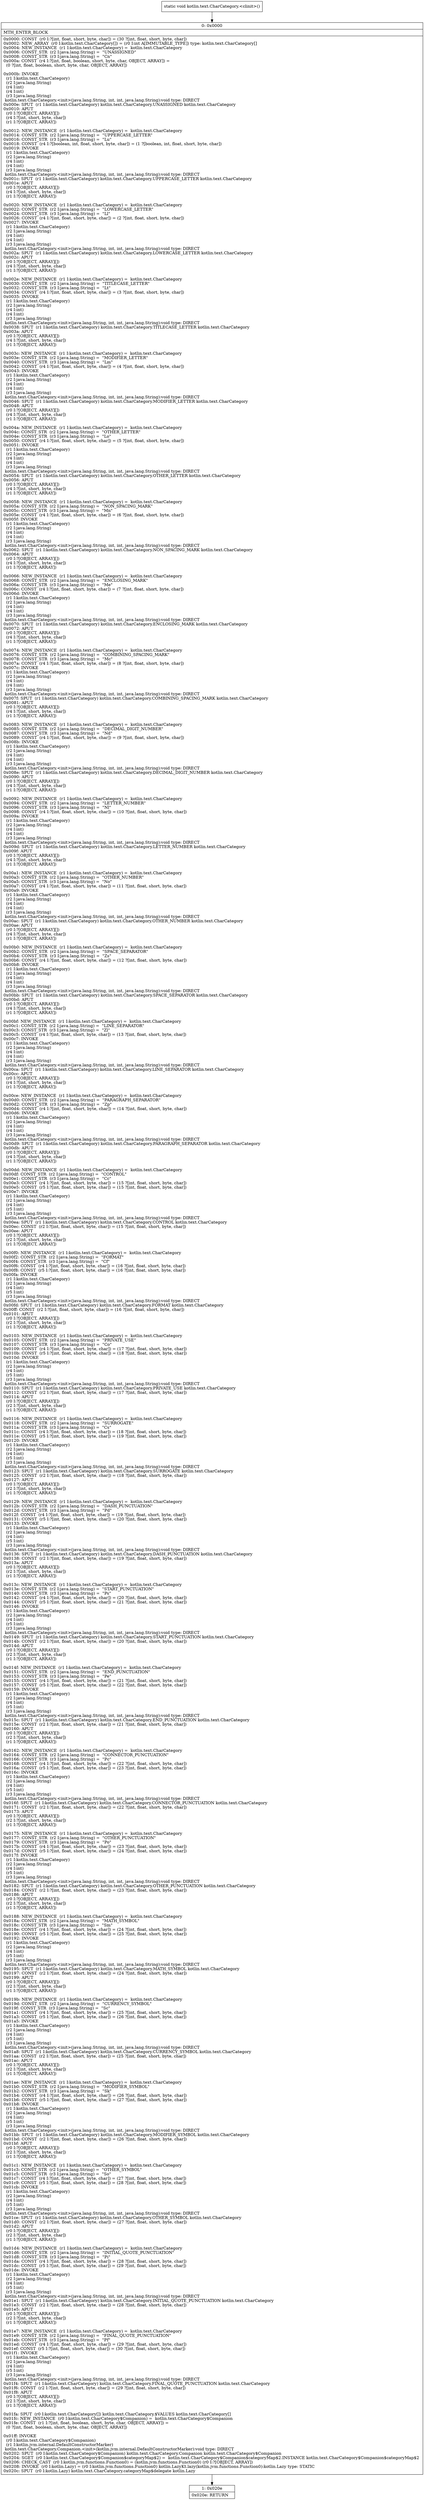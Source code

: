 digraph "CFG forkotlin.text.CharCategory.\<clinit\>()V" {
Node_0 [shape=record,label="{0\:\ 0x0000|MTH_ENTER_BLOCK\l|0x0000: CONST  (r0 I:?[int, float, short, byte, char]) = (30 ?[int, float, short, byte, char]) \l0x0002: NEW_ARRAY  (r0 I:kotlin.text.CharCategory[]) = (r0 I:int A[IMMUTABLE_TYPE]) type: kotlin.text.CharCategory[] \l0x0004: NEW_INSTANCE  (r1 I:kotlin.text.CharCategory) =  kotlin.text.CharCategory \l0x0006: CONST_STR  (r2 I:java.lang.String) =  \"UNASSIGNED\" \l0x0008: CONST_STR  (r3 I:java.lang.String) =  \"Cn\" \l0x000a: CONST  (r4 I:?[int, float, boolean, short, byte, char, OBJECT, ARRAY]) = \l  (0 ?[int, float, boolean, short, byte, char, OBJECT, ARRAY])\l \l0x000b: INVOKE  \l  (r1 I:kotlin.text.CharCategory)\l  (r2 I:java.lang.String)\l  (r4 I:int)\l  (r4 I:int)\l  (r3 I:java.lang.String)\l kotlin.text.CharCategory.\<init\>(java.lang.String, int, int, java.lang.String):void type: DIRECT \l0x000e: SPUT  (r1 I:kotlin.text.CharCategory) kotlin.text.CharCategory.UNASSIGNED kotlin.text.CharCategory \l0x0010: APUT  \l  (r0 I:?[OBJECT, ARRAY][])\l  (r4 I:?[int, short, byte, char])\l  (r1 I:?[OBJECT, ARRAY])\l \l0x0012: NEW_INSTANCE  (r1 I:kotlin.text.CharCategory) =  kotlin.text.CharCategory \l0x0014: CONST_STR  (r2 I:java.lang.String) =  \"UPPERCASE_LETTER\" \l0x0016: CONST_STR  (r3 I:java.lang.String) =  \"Lu\" \l0x0018: CONST  (r4 I:?[boolean, int, float, short, byte, char]) = (1 ?[boolean, int, float, short, byte, char]) \l0x0019: INVOKE  \l  (r1 I:kotlin.text.CharCategory)\l  (r2 I:java.lang.String)\l  (r4 I:int)\l  (r4 I:int)\l  (r3 I:java.lang.String)\l kotlin.text.CharCategory.\<init\>(java.lang.String, int, int, java.lang.String):void type: DIRECT \l0x001c: SPUT  (r1 I:kotlin.text.CharCategory) kotlin.text.CharCategory.UPPERCASE_LETTER kotlin.text.CharCategory \l0x001e: APUT  \l  (r0 I:?[OBJECT, ARRAY][])\l  (r4 I:?[int, short, byte, char])\l  (r1 I:?[OBJECT, ARRAY])\l \l0x0020: NEW_INSTANCE  (r1 I:kotlin.text.CharCategory) =  kotlin.text.CharCategory \l0x0022: CONST_STR  (r2 I:java.lang.String) =  \"LOWERCASE_LETTER\" \l0x0024: CONST_STR  (r3 I:java.lang.String) =  \"Ll\" \l0x0026: CONST  (r4 I:?[int, float, short, byte, char]) = (2 ?[int, float, short, byte, char]) \l0x0027: INVOKE  \l  (r1 I:kotlin.text.CharCategory)\l  (r2 I:java.lang.String)\l  (r4 I:int)\l  (r4 I:int)\l  (r3 I:java.lang.String)\l kotlin.text.CharCategory.\<init\>(java.lang.String, int, int, java.lang.String):void type: DIRECT \l0x002a: SPUT  (r1 I:kotlin.text.CharCategory) kotlin.text.CharCategory.LOWERCASE_LETTER kotlin.text.CharCategory \l0x002c: APUT  \l  (r0 I:?[OBJECT, ARRAY][])\l  (r4 I:?[int, short, byte, char])\l  (r1 I:?[OBJECT, ARRAY])\l \l0x002e: NEW_INSTANCE  (r1 I:kotlin.text.CharCategory) =  kotlin.text.CharCategory \l0x0030: CONST_STR  (r2 I:java.lang.String) =  \"TITLECASE_LETTER\" \l0x0032: CONST_STR  (r3 I:java.lang.String) =  \"Lt\" \l0x0034: CONST  (r4 I:?[int, float, short, byte, char]) = (3 ?[int, float, short, byte, char]) \l0x0035: INVOKE  \l  (r1 I:kotlin.text.CharCategory)\l  (r2 I:java.lang.String)\l  (r4 I:int)\l  (r4 I:int)\l  (r3 I:java.lang.String)\l kotlin.text.CharCategory.\<init\>(java.lang.String, int, int, java.lang.String):void type: DIRECT \l0x0038: SPUT  (r1 I:kotlin.text.CharCategory) kotlin.text.CharCategory.TITLECASE_LETTER kotlin.text.CharCategory \l0x003a: APUT  \l  (r0 I:?[OBJECT, ARRAY][])\l  (r4 I:?[int, short, byte, char])\l  (r1 I:?[OBJECT, ARRAY])\l \l0x003c: NEW_INSTANCE  (r1 I:kotlin.text.CharCategory) =  kotlin.text.CharCategory \l0x003e: CONST_STR  (r2 I:java.lang.String) =  \"MODIFIER_LETTER\" \l0x0040: CONST_STR  (r3 I:java.lang.String) =  \"Lm\" \l0x0042: CONST  (r4 I:?[int, float, short, byte, char]) = (4 ?[int, float, short, byte, char]) \l0x0043: INVOKE  \l  (r1 I:kotlin.text.CharCategory)\l  (r2 I:java.lang.String)\l  (r4 I:int)\l  (r4 I:int)\l  (r3 I:java.lang.String)\l kotlin.text.CharCategory.\<init\>(java.lang.String, int, int, java.lang.String):void type: DIRECT \l0x0046: SPUT  (r1 I:kotlin.text.CharCategory) kotlin.text.CharCategory.MODIFIER_LETTER kotlin.text.CharCategory \l0x0048: APUT  \l  (r0 I:?[OBJECT, ARRAY][])\l  (r4 I:?[int, short, byte, char])\l  (r1 I:?[OBJECT, ARRAY])\l \l0x004a: NEW_INSTANCE  (r1 I:kotlin.text.CharCategory) =  kotlin.text.CharCategory \l0x004c: CONST_STR  (r2 I:java.lang.String) =  \"OTHER_LETTER\" \l0x004e: CONST_STR  (r3 I:java.lang.String) =  \"Lo\" \l0x0050: CONST  (r4 I:?[int, float, short, byte, char]) = (5 ?[int, float, short, byte, char]) \l0x0051: INVOKE  \l  (r1 I:kotlin.text.CharCategory)\l  (r2 I:java.lang.String)\l  (r4 I:int)\l  (r4 I:int)\l  (r3 I:java.lang.String)\l kotlin.text.CharCategory.\<init\>(java.lang.String, int, int, java.lang.String):void type: DIRECT \l0x0054: SPUT  (r1 I:kotlin.text.CharCategory) kotlin.text.CharCategory.OTHER_LETTER kotlin.text.CharCategory \l0x0056: APUT  \l  (r0 I:?[OBJECT, ARRAY][])\l  (r4 I:?[int, short, byte, char])\l  (r1 I:?[OBJECT, ARRAY])\l \l0x0058: NEW_INSTANCE  (r1 I:kotlin.text.CharCategory) =  kotlin.text.CharCategory \l0x005a: CONST_STR  (r2 I:java.lang.String) =  \"NON_SPACING_MARK\" \l0x005c: CONST_STR  (r3 I:java.lang.String) =  \"Mn\" \l0x005e: CONST  (r4 I:?[int, float, short, byte, char]) = (6 ?[int, float, short, byte, char]) \l0x005f: INVOKE  \l  (r1 I:kotlin.text.CharCategory)\l  (r2 I:java.lang.String)\l  (r4 I:int)\l  (r4 I:int)\l  (r3 I:java.lang.String)\l kotlin.text.CharCategory.\<init\>(java.lang.String, int, int, java.lang.String):void type: DIRECT \l0x0062: SPUT  (r1 I:kotlin.text.CharCategory) kotlin.text.CharCategory.NON_SPACING_MARK kotlin.text.CharCategory \l0x0064: APUT  \l  (r0 I:?[OBJECT, ARRAY][])\l  (r4 I:?[int, short, byte, char])\l  (r1 I:?[OBJECT, ARRAY])\l \l0x0066: NEW_INSTANCE  (r1 I:kotlin.text.CharCategory) =  kotlin.text.CharCategory \l0x0068: CONST_STR  (r2 I:java.lang.String) =  \"ENCLOSING_MARK\" \l0x006a: CONST_STR  (r3 I:java.lang.String) =  \"Me\" \l0x006c: CONST  (r4 I:?[int, float, short, byte, char]) = (7 ?[int, float, short, byte, char]) \l0x006d: INVOKE  \l  (r1 I:kotlin.text.CharCategory)\l  (r2 I:java.lang.String)\l  (r4 I:int)\l  (r4 I:int)\l  (r3 I:java.lang.String)\l kotlin.text.CharCategory.\<init\>(java.lang.String, int, int, java.lang.String):void type: DIRECT \l0x0070: SPUT  (r1 I:kotlin.text.CharCategory) kotlin.text.CharCategory.ENCLOSING_MARK kotlin.text.CharCategory \l0x0072: APUT  \l  (r0 I:?[OBJECT, ARRAY][])\l  (r4 I:?[int, short, byte, char])\l  (r1 I:?[OBJECT, ARRAY])\l \l0x0074: NEW_INSTANCE  (r1 I:kotlin.text.CharCategory) =  kotlin.text.CharCategory \l0x0076: CONST_STR  (r2 I:java.lang.String) =  \"COMBINING_SPACING_MARK\" \l0x0078: CONST_STR  (r3 I:java.lang.String) =  \"Mc\" \l0x007a: CONST  (r4 I:?[int, float, short, byte, char]) = (8 ?[int, float, short, byte, char]) \l0x007c: INVOKE  \l  (r1 I:kotlin.text.CharCategory)\l  (r2 I:java.lang.String)\l  (r4 I:int)\l  (r4 I:int)\l  (r3 I:java.lang.String)\l kotlin.text.CharCategory.\<init\>(java.lang.String, int, int, java.lang.String):void type: DIRECT \l0x007f: SPUT  (r1 I:kotlin.text.CharCategory) kotlin.text.CharCategory.COMBINING_SPACING_MARK kotlin.text.CharCategory \l0x0081: APUT  \l  (r0 I:?[OBJECT, ARRAY][])\l  (r4 I:?[int, short, byte, char])\l  (r1 I:?[OBJECT, ARRAY])\l \l0x0083: NEW_INSTANCE  (r1 I:kotlin.text.CharCategory) =  kotlin.text.CharCategory \l0x0085: CONST_STR  (r2 I:java.lang.String) =  \"DECIMAL_DIGIT_NUMBER\" \l0x0087: CONST_STR  (r3 I:java.lang.String) =  \"Nd\" \l0x0089: CONST  (r4 I:?[int, float, short, byte, char]) = (9 ?[int, float, short, byte, char]) \l0x008b: INVOKE  \l  (r1 I:kotlin.text.CharCategory)\l  (r2 I:java.lang.String)\l  (r4 I:int)\l  (r4 I:int)\l  (r3 I:java.lang.String)\l kotlin.text.CharCategory.\<init\>(java.lang.String, int, int, java.lang.String):void type: DIRECT \l0x008e: SPUT  (r1 I:kotlin.text.CharCategory) kotlin.text.CharCategory.DECIMAL_DIGIT_NUMBER kotlin.text.CharCategory \l0x0090: APUT  \l  (r0 I:?[OBJECT, ARRAY][])\l  (r4 I:?[int, short, byte, char])\l  (r1 I:?[OBJECT, ARRAY])\l \l0x0092: NEW_INSTANCE  (r1 I:kotlin.text.CharCategory) =  kotlin.text.CharCategory \l0x0094: CONST_STR  (r2 I:java.lang.String) =  \"LETTER_NUMBER\" \l0x0096: CONST_STR  (r3 I:java.lang.String) =  \"Nl\" \l0x0098: CONST  (r4 I:?[int, float, short, byte, char]) = (10 ?[int, float, short, byte, char]) \l0x009a: INVOKE  \l  (r1 I:kotlin.text.CharCategory)\l  (r2 I:java.lang.String)\l  (r4 I:int)\l  (r4 I:int)\l  (r3 I:java.lang.String)\l kotlin.text.CharCategory.\<init\>(java.lang.String, int, int, java.lang.String):void type: DIRECT \l0x009d: SPUT  (r1 I:kotlin.text.CharCategory) kotlin.text.CharCategory.LETTER_NUMBER kotlin.text.CharCategory \l0x009f: APUT  \l  (r0 I:?[OBJECT, ARRAY][])\l  (r4 I:?[int, short, byte, char])\l  (r1 I:?[OBJECT, ARRAY])\l \l0x00a1: NEW_INSTANCE  (r1 I:kotlin.text.CharCategory) =  kotlin.text.CharCategory \l0x00a3: CONST_STR  (r2 I:java.lang.String) =  \"OTHER_NUMBER\" \l0x00a5: CONST_STR  (r3 I:java.lang.String) =  \"No\" \l0x00a7: CONST  (r4 I:?[int, float, short, byte, char]) = (11 ?[int, float, short, byte, char]) \l0x00a9: INVOKE  \l  (r1 I:kotlin.text.CharCategory)\l  (r2 I:java.lang.String)\l  (r4 I:int)\l  (r4 I:int)\l  (r3 I:java.lang.String)\l kotlin.text.CharCategory.\<init\>(java.lang.String, int, int, java.lang.String):void type: DIRECT \l0x00ac: SPUT  (r1 I:kotlin.text.CharCategory) kotlin.text.CharCategory.OTHER_NUMBER kotlin.text.CharCategory \l0x00ae: APUT  \l  (r0 I:?[OBJECT, ARRAY][])\l  (r4 I:?[int, short, byte, char])\l  (r1 I:?[OBJECT, ARRAY])\l \l0x00b0: NEW_INSTANCE  (r1 I:kotlin.text.CharCategory) =  kotlin.text.CharCategory \l0x00b2: CONST_STR  (r2 I:java.lang.String) =  \"SPACE_SEPARATOR\" \l0x00b4: CONST_STR  (r3 I:java.lang.String) =  \"Zs\" \l0x00b6: CONST  (r4 I:?[int, float, short, byte, char]) = (12 ?[int, float, short, byte, char]) \l0x00b8: INVOKE  \l  (r1 I:kotlin.text.CharCategory)\l  (r2 I:java.lang.String)\l  (r4 I:int)\l  (r4 I:int)\l  (r3 I:java.lang.String)\l kotlin.text.CharCategory.\<init\>(java.lang.String, int, int, java.lang.String):void type: DIRECT \l0x00bb: SPUT  (r1 I:kotlin.text.CharCategory) kotlin.text.CharCategory.SPACE_SEPARATOR kotlin.text.CharCategory \l0x00bd: APUT  \l  (r0 I:?[OBJECT, ARRAY][])\l  (r4 I:?[int, short, byte, char])\l  (r1 I:?[OBJECT, ARRAY])\l \l0x00bf: NEW_INSTANCE  (r1 I:kotlin.text.CharCategory) =  kotlin.text.CharCategory \l0x00c1: CONST_STR  (r2 I:java.lang.String) =  \"LINE_SEPARATOR\" \l0x00c3: CONST_STR  (r3 I:java.lang.String) =  \"Zl\" \l0x00c5: CONST  (r4 I:?[int, float, short, byte, char]) = (13 ?[int, float, short, byte, char]) \l0x00c7: INVOKE  \l  (r1 I:kotlin.text.CharCategory)\l  (r2 I:java.lang.String)\l  (r4 I:int)\l  (r4 I:int)\l  (r3 I:java.lang.String)\l kotlin.text.CharCategory.\<init\>(java.lang.String, int, int, java.lang.String):void type: DIRECT \l0x00ca: SPUT  (r1 I:kotlin.text.CharCategory) kotlin.text.CharCategory.LINE_SEPARATOR kotlin.text.CharCategory \l0x00cc: APUT  \l  (r0 I:?[OBJECT, ARRAY][])\l  (r4 I:?[int, short, byte, char])\l  (r1 I:?[OBJECT, ARRAY])\l \l0x00ce: NEW_INSTANCE  (r1 I:kotlin.text.CharCategory) =  kotlin.text.CharCategory \l0x00d0: CONST_STR  (r2 I:java.lang.String) =  \"PARAGRAPH_SEPARATOR\" \l0x00d2: CONST_STR  (r3 I:java.lang.String) =  \"Zp\" \l0x00d4: CONST  (r4 I:?[int, float, short, byte, char]) = (14 ?[int, float, short, byte, char]) \l0x00d6: INVOKE  \l  (r1 I:kotlin.text.CharCategory)\l  (r2 I:java.lang.String)\l  (r4 I:int)\l  (r4 I:int)\l  (r3 I:java.lang.String)\l kotlin.text.CharCategory.\<init\>(java.lang.String, int, int, java.lang.String):void type: DIRECT \l0x00d9: SPUT  (r1 I:kotlin.text.CharCategory) kotlin.text.CharCategory.PARAGRAPH_SEPARATOR kotlin.text.CharCategory \l0x00db: APUT  \l  (r0 I:?[OBJECT, ARRAY][])\l  (r4 I:?[int, short, byte, char])\l  (r1 I:?[OBJECT, ARRAY])\l \l0x00dd: NEW_INSTANCE  (r1 I:kotlin.text.CharCategory) =  kotlin.text.CharCategory \l0x00df: CONST_STR  (r2 I:java.lang.String) =  \"CONTROL\" \l0x00e1: CONST_STR  (r3 I:java.lang.String) =  \"Cc\" \l0x00e3: CONST  (r4 I:?[int, float, short, byte, char]) = (15 ?[int, float, short, byte, char]) \l0x00e5: CONST  (r5 I:?[int, float, short, byte, char]) = (15 ?[int, float, short, byte, char]) \l0x00e7: INVOKE  \l  (r1 I:kotlin.text.CharCategory)\l  (r2 I:java.lang.String)\l  (r4 I:int)\l  (r5 I:int)\l  (r3 I:java.lang.String)\l kotlin.text.CharCategory.\<init\>(java.lang.String, int, int, java.lang.String):void type: DIRECT \l0x00ea: SPUT  (r1 I:kotlin.text.CharCategory) kotlin.text.CharCategory.CONTROL kotlin.text.CharCategory \l0x00ec: CONST  (r2 I:?[int, float, short, byte, char]) = (15 ?[int, float, short, byte, char]) \l0x00ee: APUT  \l  (r0 I:?[OBJECT, ARRAY][])\l  (r2 I:?[int, short, byte, char])\l  (r1 I:?[OBJECT, ARRAY])\l \l0x00f0: NEW_INSTANCE  (r1 I:kotlin.text.CharCategory) =  kotlin.text.CharCategory \l0x00f2: CONST_STR  (r2 I:java.lang.String) =  \"FORMAT\" \l0x00f4: CONST_STR  (r3 I:java.lang.String) =  \"Cf\" \l0x00f6: CONST  (r4 I:?[int, float, short, byte, char]) = (16 ?[int, float, short, byte, char]) \l0x00f8: CONST  (r5 I:?[int, float, short, byte, char]) = (16 ?[int, float, short, byte, char]) \l0x00fa: INVOKE  \l  (r1 I:kotlin.text.CharCategory)\l  (r2 I:java.lang.String)\l  (r4 I:int)\l  (r5 I:int)\l  (r3 I:java.lang.String)\l kotlin.text.CharCategory.\<init\>(java.lang.String, int, int, java.lang.String):void type: DIRECT \l0x00fd: SPUT  (r1 I:kotlin.text.CharCategory) kotlin.text.CharCategory.FORMAT kotlin.text.CharCategory \l0x00ff: CONST  (r2 I:?[int, float, short, byte, char]) = (16 ?[int, float, short, byte, char]) \l0x0101: APUT  \l  (r0 I:?[OBJECT, ARRAY][])\l  (r2 I:?[int, short, byte, char])\l  (r1 I:?[OBJECT, ARRAY])\l \l0x0103: NEW_INSTANCE  (r1 I:kotlin.text.CharCategory) =  kotlin.text.CharCategory \l0x0105: CONST_STR  (r2 I:java.lang.String) =  \"PRIVATE_USE\" \l0x0107: CONST_STR  (r3 I:java.lang.String) =  \"Co\" \l0x0109: CONST  (r4 I:?[int, float, short, byte, char]) = (17 ?[int, float, short, byte, char]) \l0x010b: CONST  (r5 I:?[int, float, short, byte, char]) = (18 ?[int, float, short, byte, char]) \l0x010d: INVOKE  \l  (r1 I:kotlin.text.CharCategory)\l  (r2 I:java.lang.String)\l  (r4 I:int)\l  (r5 I:int)\l  (r3 I:java.lang.String)\l kotlin.text.CharCategory.\<init\>(java.lang.String, int, int, java.lang.String):void type: DIRECT \l0x0110: SPUT  (r1 I:kotlin.text.CharCategory) kotlin.text.CharCategory.PRIVATE_USE kotlin.text.CharCategory \l0x0112: CONST  (r2 I:?[int, float, short, byte, char]) = (17 ?[int, float, short, byte, char]) \l0x0114: APUT  \l  (r0 I:?[OBJECT, ARRAY][])\l  (r2 I:?[int, short, byte, char])\l  (r1 I:?[OBJECT, ARRAY])\l \l0x0116: NEW_INSTANCE  (r1 I:kotlin.text.CharCategory) =  kotlin.text.CharCategory \l0x0118: CONST_STR  (r2 I:java.lang.String) =  \"SURROGATE\" \l0x011a: CONST_STR  (r3 I:java.lang.String) =  \"Cs\" \l0x011c: CONST  (r4 I:?[int, float, short, byte, char]) = (18 ?[int, float, short, byte, char]) \l0x011e: CONST  (r5 I:?[int, float, short, byte, char]) = (19 ?[int, float, short, byte, char]) \l0x0120: INVOKE  \l  (r1 I:kotlin.text.CharCategory)\l  (r2 I:java.lang.String)\l  (r4 I:int)\l  (r5 I:int)\l  (r3 I:java.lang.String)\l kotlin.text.CharCategory.\<init\>(java.lang.String, int, int, java.lang.String):void type: DIRECT \l0x0123: SPUT  (r1 I:kotlin.text.CharCategory) kotlin.text.CharCategory.SURROGATE kotlin.text.CharCategory \l0x0125: CONST  (r2 I:?[int, float, short, byte, char]) = (18 ?[int, float, short, byte, char]) \l0x0127: APUT  \l  (r0 I:?[OBJECT, ARRAY][])\l  (r2 I:?[int, short, byte, char])\l  (r1 I:?[OBJECT, ARRAY])\l \l0x0129: NEW_INSTANCE  (r1 I:kotlin.text.CharCategory) =  kotlin.text.CharCategory \l0x012b: CONST_STR  (r2 I:java.lang.String) =  \"DASH_PUNCTUATION\" \l0x012d: CONST_STR  (r3 I:java.lang.String) =  \"Pd\" \l0x012f: CONST  (r4 I:?[int, float, short, byte, char]) = (19 ?[int, float, short, byte, char]) \l0x0131: CONST  (r5 I:?[int, float, short, byte, char]) = (20 ?[int, float, short, byte, char]) \l0x0133: INVOKE  \l  (r1 I:kotlin.text.CharCategory)\l  (r2 I:java.lang.String)\l  (r4 I:int)\l  (r5 I:int)\l  (r3 I:java.lang.String)\l kotlin.text.CharCategory.\<init\>(java.lang.String, int, int, java.lang.String):void type: DIRECT \l0x0136: SPUT  (r1 I:kotlin.text.CharCategory) kotlin.text.CharCategory.DASH_PUNCTUATION kotlin.text.CharCategory \l0x0138: CONST  (r2 I:?[int, float, short, byte, char]) = (19 ?[int, float, short, byte, char]) \l0x013a: APUT  \l  (r0 I:?[OBJECT, ARRAY][])\l  (r2 I:?[int, short, byte, char])\l  (r1 I:?[OBJECT, ARRAY])\l \l0x013c: NEW_INSTANCE  (r1 I:kotlin.text.CharCategory) =  kotlin.text.CharCategory \l0x013e: CONST_STR  (r2 I:java.lang.String) =  \"START_PUNCTUATION\" \l0x0140: CONST_STR  (r3 I:java.lang.String) =  \"Ps\" \l0x0142: CONST  (r4 I:?[int, float, short, byte, char]) = (20 ?[int, float, short, byte, char]) \l0x0144: CONST  (r5 I:?[int, float, short, byte, char]) = (21 ?[int, float, short, byte, char]) \l0x0146: INVOKE  \l  (r1 I:kotlin.text.CharCategory)\l  (r2 I:java.lang.String)\l  (r4 I:int)\l  (r5 I:int)\l  (r3 I:java.lang.String)\l kotlin.text.CharCategory.\<init\>(java.lang.String, int, int, java.lang.String):void type: DIRECT \l0x0149: SPUT  (r1 I:kotlin.text.CharCategory) kotlin.text.CharCategory.START_PUNCTUATION kotlin.text.CharCategory \l0x014b: CONST  (r2 I:?[int, float, short, byte, char]) = (20 ?[int, float, short, byte, char]) \l0x014d: APUT  \l  (r0 I:?[OBJECT, ARRAY][])\l  (r2 I:?[int, short, byte, char])\l  (r1 I:?[OBJECT, ARRAY])\l \l0x014f: NEW_INSTANCE  (r1 I:kotlin.text.CharCategory) =  kotlin.text.CharCategory \l0x0151: CONST_STR  (r2 I:java.lang.String) =  \"END_PUNCTUATION\" \l0x0153: CONST_STR  (r3 I:java.lang.String) =  \"Pe\" \l0x0155: CONST  (r4 I:?[int, float, short, byte, char]) = (21 ?[int, float, short, byte, char]) \l0x0157: CONST  (r5 I:?[int, float, short, byte, char]) = (22 ?[int, float, short, byte, char]) \l0x0159: INVOKE  \l  (r1 I:kotlin.text.CharCategory)\l  (r2 I:java.lang.String)\l  (r4 I:int)\l  (r5 I:int)\l  (r3 I:java.lang.String)\l kotlin.text.CharCategory.\<init\>(java.lang.String, int, int, java.lang.String):void type: DIRECT \l0x015c: SPUT  (r1 I:kotlin.text.CharCategory) kotlin.text.CharCategory.END_PUNCTUATION kotlin.text.CharCategory \l0x015e: CONST  (r2 I:?[int, float, short, byte, char]) = (21 ?[int, float, short, byte, char]) \l0x0160: APUT  \l  (r0 I:?[OBJECT, ARRAY][])\l  (r2 I:?[int, short, byte, char])\l  (r1 I:?[OBJECT, ARRAY])\l \l0x0162: NEW_INSTANCE  (r1 I:kotlin.text.CharCategory) =  kotlin.text.CharCategory \l0x0164: CONST_STR  (r2 I:java.lang.String) =  \"CONNECTOR_PUNCTUATION\" \l0x0166: CONST_STR  (r3 I:java.lang.String) =  \"Pc\" \l0x0168: CONST  (r4 I:?[int, float, short, byte, char]) = (22 ?[int, float, short, byte, char]) \l0x016a: CONST  (r5 I:?[int, float, short, byte, char]) = (23 ?[int, float, short, byte, char]) \l0x016c: INVOKE  \l  (r1 I:kotlin.text.CharCategory)\l  (r2 I:java.lang.String)\l  (r4 I:int)\l  (r5 I:int)\l  (r3 I:java.lang.String)\l kotlin.text.CharCategory.\<init\>(java.lang.String, int, int, java.lang.String):void type: DIRECT \l0x016f: SPUT  (r1 I:kotlin.text.CharCategory) kotlin.text.CharCategory.CONNECTOR_PUNCTUATION kotlin.text.CharCategory \l0x0171: CONST  (r2 I:?[int, float, short, byte, char]) = (22 ?[int, float, short, byte, char]) \l0x0173: APUT  \l  (r0 I:?[OBJECT, ARRAY][])\l  (r2 I:?[int, short, byte, char])\l  (r1 I:?[OBJECT, ARRAY])\l \l0x0175: NEW_INSTANCE  (r1 I:kotlin.text.CharCategory) =  kotlin.text.CharCategory \l0x0177: CONST_STR  (r2 I:java.lang.String) =  \"OTHER_PUNCTUATION\" \l0x0179: CONST_STR  (r3 I:java.lang.String) =  \"Po\" \l0x017b: CONST  (r4 I:?[int, float, short, byte, char]) = (23 ?[int, float, short, byte, char]) \l0x017d: CONST  (r5 I:?[int, float, short, byte, char]) = (24 ?[int, float, short, byte, char]) \l0x017f: INVOKE  \l  (r1 I:kotlin.text.CharCategory)\l  (r2 I:java.lang.String)\l  (r4 I:int)\l  (r5 I:int)\l  (r3 I:java.lang.String)\l kotlin.text.CharCategory.\<init\>(java.lang.String, int, int, java.lang.String):void type: DIRECT \l0x0182: SPUT  (r1 I:kotlin.text.CharCategory) kotlin.text.CharCategory.OTHER_PUNCTUATION kotlin.text.CharCategory \l0x0184: CONST  (r2 I:?[int, float, short, byte, char]) = (23 ?[int, float, short, byte, char]) \l0x0186: APUT  \l  (r0 I:?[OBJECT, ARRAY][])\l  (r2 I:?[int, short, byte, char])\l  (r1 I:?[OBJECT, ARRAY])\l \l0x0188: NEW_INSTANCE  (r1 I:kotlin.text.CharCategory) =  kotlin.text.CharCategory \l0x018a: CONST_STR  (r2 I:java.lang.String) =  \"MATH_SYMBOL\" \l0x018c: CONST_STR  (r3 I:java.lang.String) =  \"Sm\" \l0x018e: CONST  (r4 I:?[int, float, short, byte, char]) = (24 ?[int, float, short, byte, char]) \l0x0190: CONST  (r5 I:?[int, float, short, byte, char]) = (25 ?[int, float, short, byte, char]) \l0x0192: INVOKE  \l  (r1 I:kotlin.text.CharCategory)\l  (r2 I:java.lang.String)\l  (r4 I:int)\l  (r5 I:int)\l  (r3 I:java.lang.String)\l kotlin.text.CharCategory.\<init\>(java.lang.String, int, int, java.lang.String):void type: DIRECT \l0x0195: SPUT  (r1 I:kotlin.text.CharCategory) kotlin.text.CharCategory.MATH_SYMBOL kotlin.text.CharCategory \l0x0197: CONST  (r2 I:?[int, float, short, byte, char]) = (24 ?[int, float, short, byte, char]) \l0x0199: APUT  \l  (r0 I:?[OBJECT, ARRAY][])\l  (r2 I:?[int, short, byte, char])\l  (r1 I:?[OBJECT, ARRAY])\l \l0x019b: NEW_INSTANCE  (r1 I:kotlin.text.CharCategory) =  kotlin.text.CharCategory \l0x019d: CONST_STR  (r2 I:java.lang.String) =  \"CURRENCY_SYMBOL\" \l0x019f: CONST_STR  (r3 I:java.lang.String) =  \"Sc\" \l0x01a1: CONST  (r4 I:?[int, float, short, byte, char]) = (25 ?[int, float, short, byte, char]) \l0x01a3: CONST  (r5 I:?[int, float, short, byte, char]) = (26 ?[int, float, short, byte, char]) \l0x01a5: INVOKE  \l  (r1 I:kotlin.text.CharCategory)\l  (r2 I:java.lang.String)\l  (r4 I:int)\l  (r5 I:int)\l  (r3 I:java.lang.String)\l kotlin.text.CharCategory.\<init\>(java.lang.String, int, int, java.lang.String):void type: DIRECT \l0x01a8: SPUT  (r1 I:kotlin.text.CharCategory) kotlin.text.CharCategory.CURRENCY_SYMBOL kotlin.text.CharCategory \l0x01aa: CONST  (r2 I:?[int, float, short, byte, char]) = (25 ?[int, float, short, byte, char]) \l0x01ac: APUT  \l  (r0 I:?[OBJECT, ARRAY][])\l  (r2 I:?[int, short, byte, char])\l  (r1 I:?[OBJECT, ARRAY])\l \l0x01ae: NEW_INSTANCE  (r1 I:kotlin.text.CharCategory) =  kotlin.text.CharCategory \l0x01b0: CONST_STR  (r2 I:java.lang.String) =  \"MODIFIER_SYMBOL\" \l0x01b2: CONST_STR  (r3 I:java.lang.String) =  \"Sk\" \l0x01b4: CONST  (r4 I:?[int, float, short, byte, char]) = (26 ?[int, float, short, byte, char]) \l0x01b6: CONST  (r5 I:?[int, float, short, byte, char]) = (27 ?[int, float, short, byte, char]) \l0x01b8: INVOKE  \l  (r1 I:kotlin.text.CharCategory)\l  (r2 I:java.lang.String)\l  (r4 I:int)\l  (r5 I:int)\l  (r3 I:java.lang.String)\l kotlin.text.CharCategory.\<init\>(java.lang.String, int, int, java.lang.String):void type: DIRECT \l0x01bb: SPUT  (r1 I:kotlin.text.CharCategory) kotlin.text.CharCategory.MODIFIER_SYMBOL kotlin.text.CharCategory \l0x01bd: CONST  (r2 I:?[int, float, short, byte, char]) = (26 ?[int, float, short, byte, char]) \l0x01bf: APUT  \l  (r0 I:?[OBJECT, ARRAY][])\l  (r2 I:?[int, short, byte, char])\l  (r1 I:?[OBJECT, ARRAY])\l \l0x01c1: NEW_INSTANCE  (r1 I:kotlin.text.CharCategory) =  kotlin.text.CharCategory \l0x01c3: CONST_STR  (r2 I:java.lang.String) =  \"OTHER_SYMBOL\" \l0x01c5: CONST_STR  (r3 I:java.lang.String) =  \"So\" \l0x01c7: CONST  (r4 I:?[int, float, short, byte, char]) = (27 ?[int, float, short, byte, char]) \l0x01c9: CONST  (r5 I:?[int, float, short, byte, char]) = (28 ?[int, float, short, byte, char]) \l0x01cb: INVOKE  \l  (r1 I:kotlin.text.CharCategory)\l  (r2 I:java.lang.String)\l  (r4 I:int)\l  (r5 I:int)\l  (r3 I:java.lang.String)\l kotlin.text.CharCategory.\<init\>(java.lang.String, int, int, java.lang.String):void type: DIRECT \l0x01ce: SPUT  (r1 I:kotlin.text.CharCategory) kotlin.text.CharCategory.OTHER_SYMBOL kotlin.text.CharCategory \l0x01d0: CONST  (r2 I:?[int, float, short, byte, char]) = (27 ?[int, float, short, byte, char]) \l0x01d2: APUT  \l  (r0 I:?[OBJECT, ARRAY][])\l  (r2 I:?[int, short, byte, char])\l  (r1 I:?[OBJECT, ARRAY])\l \l0x01d4: NEW_INSTANCE  (r1 I:kotlin.text.CharCategory) =  kotlin.text.CharCategory \l0x01d6: CONST_STR  (r2 I:java.lang.String) =  \"INITIAL_QUOTE_PUNCTUATION\" \l0x01d8: CONST_STR  (r3 I:java.lang.String) =  \"Pi\" \l0x01da: CONST  (r4 I:?[int, float, short, byte, char]) = (28 ?[int, float, short, byte, char]) \l0x01dc: CONST  (r5 I:?[int, float, short, byte, char]) = (29 ?[int, float, short, byte, char]) \l0x01de: INVOKE  \l  (r1 I:kotlin.text.CharCategory)\l  (r2 I:java.lang.String)\l  (r4 I:int)\l  (r5 I:int)\l  (r3 I:java.lang.String)\l kotlin.text.CharCategory.\<init\>(java.lang.String, int, int, java.lang.String):void type: DIRECT \l0x01e1: SPUT  (r1 I:kotlin.text.CharCategory) kotlin.text.CharCategory.INITIAL_QUOTE_PUNCTUATION kotlin.text.CharCategory \l0x01e3: CONST  (r2 I:?[int, float, short, byte, char]) = (28 ?[int, float, short, byte, char]) \l0x01e5: APUT  \l  (r0 I:?[OBJECT, ARRAY][])\l  (r2 I:?[int, short, byte, char])\l  (r1 I:?[OBJECT, ARRAY])\l \l0x01e7: NEW_INSTANCE  (r1 I:kotlin.text.CharCategory) =  kotlin.text.CharCategory \l0x01e9: CONST_STR  (r2 I:java.lang.String) =  \"FINAL_QUOTE_PUNCTUATION\" \l0x01eb: CONST_STR  (r3 I:java.lang.String) =  \"Pf\" \l0x01ed: CONST  (r4 I:?[int, float, short, byte, char]) = (29 ?[int, float, short, byte, char]) \l0x01ef: CONST  (r5 I:?[int, float, short, byte, char]) = (30 ?[int, float, short, byte, char]) \l0x01f1: INVOKE  \l  (r1 I:kotlin.text.CharCategory)\l  (r2 I:java.lang.String)\l  (r4 I:int)\l  (r5 I:int)\l  (r3 I:java.lang.String)\l kotlin.text.CharCategory.\<init\>(java.lang.String, int, int, java.lang.String):void type: DIRECT \l0x01f4: SPUT  (r1 I:kotlin.text.CharCategory) kotlin.text.CharCategory.FINAL_QUOTE_PUNCTUATION kotlin.text.CharCategory \l0x01f6: CONST  (r2 I:?[int, float, short, byte, char]) = (29 ?[int, float, short, byte, char]) \l0x01f8: APUT  \l  (r0 I:?[OBJECT, ARRAY][])\l  (r2 I:?[int, short, byte, char])\l  (r1 I:?[OBJECT, ARRAY])\l \l0x01fa: SPUT  (r0 I:kotlin.text.CharCategory[]) kotlin.text.CharCategory.$VALUES kotlin.text.CharCategory[] \l0x01fc: NEW_INSTANCE  (r0 I:kotlin.text.CharCategory$Companion) =  kotlin.text.CharCategory$Companion \l0x01fe: CONST  (r1 I:?[int, float, boolean, short, byte, char, OBJECT, ARRAY]) = \l  (0 ?[int, float, boolean, short, byte, char, OBJECT, ARRAY])\l \l0x01ff: INVOKE  \l  (r0 I:kotlin.text.CharCategory$Companion)\l  (r1 I:kotlin.jvm.internal.DefaultConstructorMarker)\l kotlin.text.CharCategory.Companion.\<init\>(kotlin.jvm.internal.DefaultConstructorMarker):void type: DIRECT \l0x0202: SPUT  (r0 I:kotlin.text.CharCategory$Companion) kotlin.text.CharCategory.Companion kotlin.text.CharCategory$Companion \l0x0204: SGET  (r0 I:kotlin.text.CharCategory$Companion$categoryMap$2) =  kotlin.text.CharCategory$Companion$categoryMap$2.INSTANCE kotlin.text.CharCategory$Companion$categoryMap$2 \l0x0206: CHECK_CAST  (r0 I:kotlin.jvm.functions.Function0) = (kotlin.jvm.functions.Function0) (r0 I:?[OBJECT, ARRAY]) \l0x0208: INVOKE  (r0 I:kotlin.Lazy) = (r0 I:kotlin.jvm.functions.Function0) kotlin.LazyKt.lazy(kotlin.jvm.functions.Function0):kotlin.Lazy type: STATIC \l0x020c: SPUT  (r0 I:kotlin.Lazy) kotlin.text.CharCategory.categoryMap$delegate kotlin.Lazy \l}"];
Node_1 [shape=record,label="{1\:\ 0x020e|0x020e: RETURN   \l}"];
MethodNode[shape=record,label="{static void kotlin.text.CharCategory.\<clinit\>() }"];
MethodNode -> Node_0;
Node_0 -> Node_1;
}

